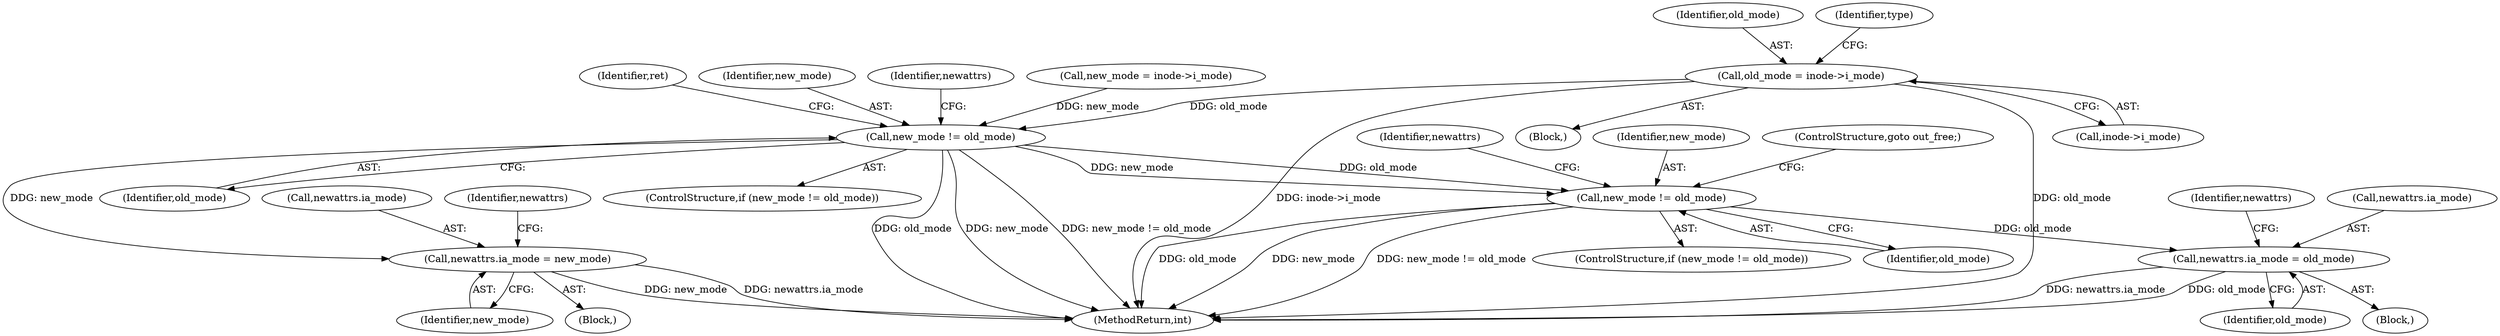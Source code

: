 digraph "0_linux_073931017b49d9458aa351605b43a7e34598caef_1@pointer" {
"1000129" [label="(Call,old_mode = inode->i_mode)"];
"1000219" [label="(Call,new_mode != old_mode)"];
"1000223" [label="(Call,newattrs.ia_mode = new_mode)"];
"1000254" [label="(Call,new_mode != old_mode)"];
"1000258" [label="(Call,newattrs.ia_mode = old_mode)"];
"1000224" [label="(Call,newattrs.ia_mode)"];
"1000243" [label="(Identifier,ret)"];
"1000220" [label="(Identifier,new_mode)"];
"1000221" [label="(Identifier,old_mode)"];
"1000258" [label="(Call,newattrs.ia_mode = old_mode)"];
"1000257" [label="(Block,)"];
"1000130" [label="(Identifier,old_mode)"];
"1000256" [label="(Identifier,old_mode)"];
"1000223" [label="(Call,newattrs.ia_mode = new_mode)"];
"1000222" [label="(Block,)"];
"1000225" [label="(Identifier,newattrs)"];
"1000104" [label="(Block,)"];
"1000219" [label="(Call,new_mode != old_mode)"];
"1000135" [label="(Identifier,type)"];
"1000230" [label="(Identifier,newattrs)"];
"1000129" [label="(Call,old_mode = inode->i_mode)"];
"1000131" [label="(Call,inode->i_mode)"];
"1000265" [label="(Identifier,newattrs)"];
"1000255" [label="(Identifier,new_mode)"];
"1000253" [label="(ControlStructure,if (new_mode != old_mode))"];
"1000272" [label="(ControlStructure,goto out_free;)"];
"1000283" [label="(MethodReturn,int)"];
"1000260" [label="(Identifier,newattrs)"];
"1000218" [label="(ControlStructure,if (new_mode != old_mode))"];
"1000259" [label="(Call,newattrs.ia_mode)"];
"1000262" [label="(Identifier,old_mode)"];
"1000123" [label="(Call,new_mode = inode->i_mode)"];
"1000227" [label="(Identifier,new_mode)"];
"1000254" [label="(Call,new_mode != old_mode)"];
"1000129" -> "1000104"  [label="AST: "];
"1000129" -> "1000131"  [label="CFG: "];
"1000130" -> "1000129"  [label="AST: "];
"1000131" -> "1000129"  [label="AST: "];
"1000135" -> "1000129"  [label="CFG: "];
"1000129" -> "1000283"  [label="DDG: old_mode"];
"1000129" -> "1000283"  [label="DDG: inode->i_mode"];
"1000129" -> "1000219"  [label="DDG: old_mode"];
"1000219" -> "1000218"  [label="AST: "];
"1000219" -> "1000221"  [label="CFG: "];
"1000220" -> "1000219"  [label="AST: "];
"1000221" -> "1000219"  [label="AST: "];
"1000225" -> "1000219"  [label="CFG: "];
"1000243" -> "1000219"  [label="CFG: "];
"1000219" -> "1000283"  [label="DDG: new_mode != old_mode"];
"1000219" -> "1000283"  [label="DDG: old_mode"];
"1000219" -> "1000283"  [label="DDG: new_mode"];
"1000123" -> "1000219"  [label="DDG: new_mode"];
"1000219" -> "1000223"  [label="DDG: new_mode"];
"1000219" -> "1000254"  [label="DDG: new_mode"];
"1000219" -> "1000254"  [label="DDG: old_mode"];
"1000223" -> "1000222"  [label="AST: "];
"1000223" -> "1000227"  [label="CFG: "];
"1000224" -> "1000223"  [label="AST: "];
"1000227" -> "1000223"  [label="AST: "];
"1000230" -> "1000223"  [label="CFG: "];
"1000223" -> "1000283"  [label="DDG: new_mode"];
"1000223" -> "1000283"  [label="DDG: newattrs.ia_mode"];
"1000254" -> "1000253"  [label="AST: "];
"1000254" -> "1000256"  [label="CFG: "];
"1000255" -> "1000254"  [label="AST: "];
"1000256" -> "1000254"  [label="AST: "];
"1000260" -> "1000254"  [label="CFG: "];
"1000272" -> "1000254"  [label="CFG: "];
"1000254" -> "1000283"  [label="DDG: new_mode"];
"1000254" -> "1000283"  [label="DDG: new_mode != old_mode"];
"1000254" -> "1000283"  [label="DDG: old_mode"];
"1000254" -> "1000258"  [label="DDG: old_mode"];
"1000258" -> "1000257"  [label="AST: "];
"1000258" -> "1000262"  [label="CFG: "];
"1000259" -> "1000258"  [label="AST: "];
"1000262" -> "1000258"  [label="AST: "];
"1000265" -> "1000258"  [label="CFG: "];
"1000258" -> "1000283"  [label="DDG: newattrs.ia_mode"];
"1000258" -> "1000283"  [label="DDG: old_mode"];
}
